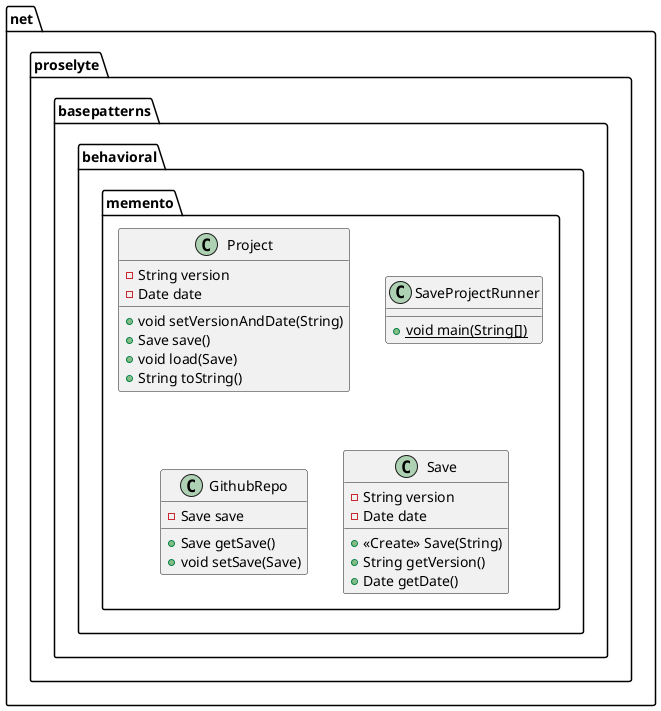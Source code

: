 @startuml
class net.proselyte.basepatterns.behavioral.memento.Project {
- String version
- Date date
+ void setVersionAndDate(String)
+ Save save()
+ void load(Save)
+ String toString()
}


class net.proselyte.basepatterns.behavioral.memento.SaveProjectRunner {
+ {static} void main(String[])
}

class net.proselyte.basepatterns.behavioral.memento.GithubRepo {
- Save save
+ Save getSave()
+ void setSave(Save)
}


class net.proselyte.basepatterns.behavioral.memento.Save {
- String version
- Date date
+ <<Create>> Save(String)
+ String getVersion()
+ Date getDate()
}


@enduml